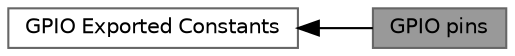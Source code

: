 digraph "GPIO pins"
{
 // LATEX_PDF_SIZE
  bgcolor="transparent";
  edge [fontname=Helvetica,fontsize=10,labelfontname=Helvetica,labelfontsize=10];
  node [fontname=Helvetica,fontsize=10,shape=box,height=0.2,width=0.4];
  rankdir=LR;
  Node2 [label="GPIO Exported Constants",height=0.2,width=0.4,color="grey40", fillcolor="white", style="filled",URL="$group___g_p_i_o___exported___constants.html",tooltip=" "];
  Node1 [label="GPIO pins",height=0.2,width=0.4,color="gray40", fillcolor="grey60", style="filled", fontcolor="black",tooltip=" "];
  Node2->Node1 [shape=plaintext, dir="back", style="solid"];
}
